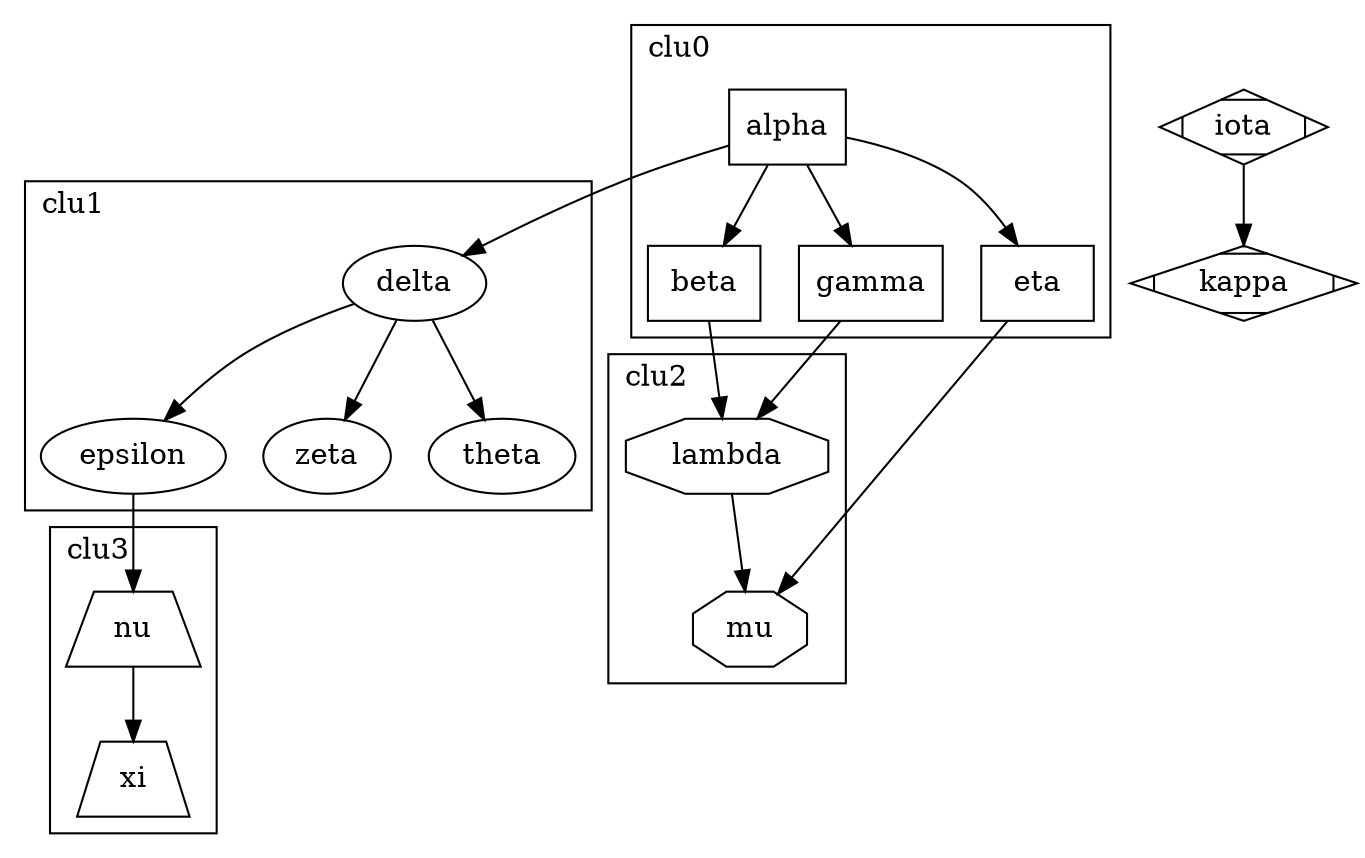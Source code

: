 digraph node_sample {
  //graph settings
  graph [
  ];
  // node common settings
  node [
  ];
  edge [
  ];

  subgraph cluster_0 {
    label = "clu0";
    labelloc = "t";
    labeljust = "l";
    fillcolor = "#ababab";

    alpha [label = "alpha", shape = box];
    beta [label = "beta", shape = box];
    gamma [label = "gamma", shape = box];
    eta [label = "eta", shape = box];

    alpha -> beta;
    alpha -> gamma;
    alpha -> eta;
  };

  subgraph cluster_1 {
    label = "clu1";
    labelloc = "t";
    labeljust = "l";
    fillcolor = "#ababab";

    delta [label = "delta"];
    epsilon [label = "epsilon"];
    zeta [label = "zeta"];
    theta [label = "theta"];

    delta -> epsilon;
    delta -> zeta;
    delta -> theta;
  };

  subgraph cluster_2 {
    label = "clu2";
    labelloc = "t";
    labeljust = "l";
    fillcolor = "#888888";

    lambda [label = "lambda", shape = "octagon"];
    mu [label = "mu", shape = "octagon"];

    lambda -> mu;
  };

 subgraph cluster_3 {
    label = "clu3";
    labelloc = "t";
    labeljust = "l";
    fillcolor = "#888888";

    nu [label = "nu", shape = "trapezium"];
    xi [label = "xi", shape = "trapezium"];

    nu -> xi;
  }

  subgraph sg {
    iota [label = "iota", shape = "Mdiamond" ];
    kappa [label = "kappa", shape = "Mdiamond"];
    iota -> kappa;
  };

  alpha -> delta;
  beta -> lambda [weight = 3];
  gamma -> lambda;
  epsilon -> nu;
  eta -> mu;

}
